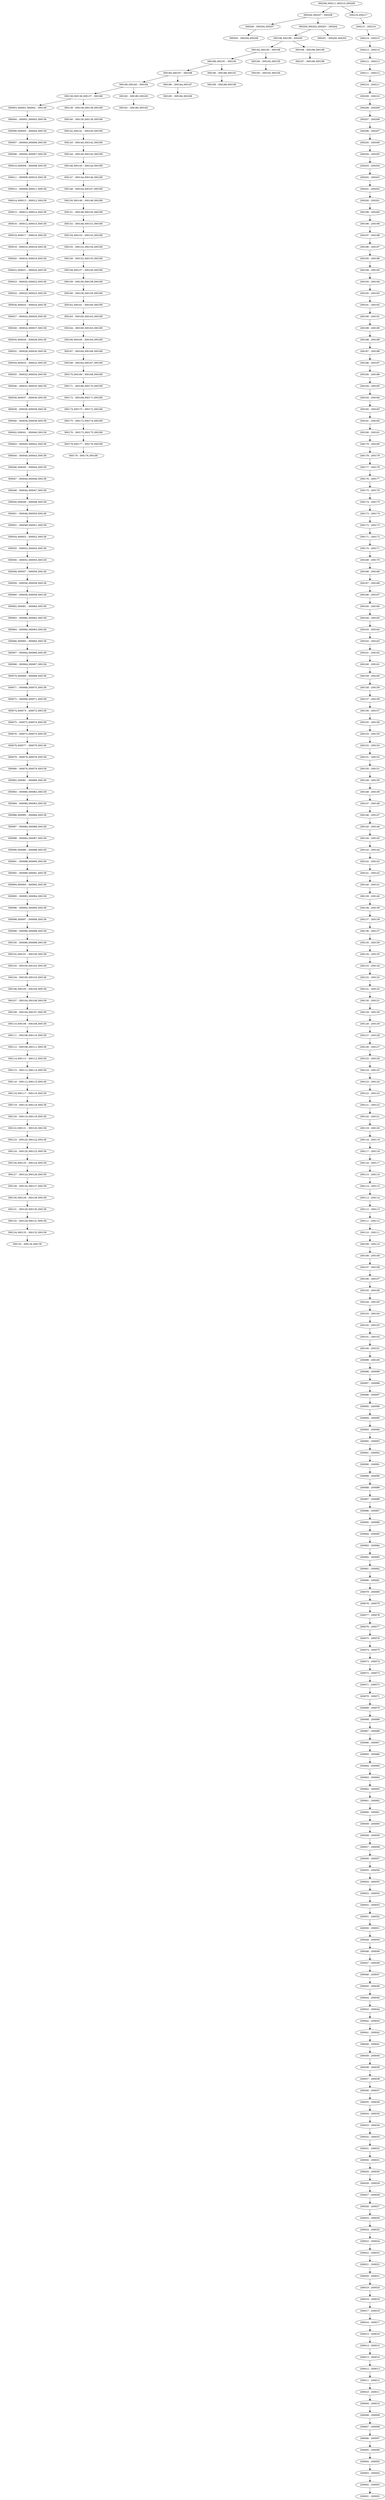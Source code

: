 digraph G{
764[label="300208,300211,300210,300209"];
764->765
765[label="300204,300207 : 300208"];
765->766
766[label="300206 : 300204,300207"];
766->767
767[label="300205 : 300204,300206"];
765->768
768[label="300200,300202,300203 : 300204"];
768->769
769[label="300196,300199 : 300200"];
769->770
770[label="300192,300195 : 300196"];
770->771
771[label="300188,300191 : 300192"];
771->772
772[label="300184,300187 : 300188"];
772->773
773[label="300180,300183 : 300184"];
773->774
774[label="300138,300136,300137 : 300180"];
774->775
775[label="300003,300001,300002 : 300136"];
775->776
776[label="300004 : 300001,300003,300136"];
776->777
777[label="300006,300005 : 300004,300136"];
777->778
778[label="300007 : 300004,300006,300136"];
778->779
779[label="300008 : 300004,300007,300136"];
779->780
780[label="300010,300009 : 300008,300136"];
780->781
781[label="300011 : 300008,300010,300136"];
781->782
782[label="300012 : 300008,300011,300136"];
782->783
783[label="300014,300013 : 300012,300136"];
783->784
784[label="300015 : 300012,300014,300136"];
784->785
785[label="300016 : 300012,300015,300136"];
785->786
786[label="300018,300017 : 300016,300136"];
786->787
787[label="300019 : 300016,300018,300136"];
787->788
788[label="300020 : 300016,300019,300136"];
788->789
789[label="300022,300021 : 300020,300136"];
789->790
790[label="300023 : 300020,300022,300136"];
790->791
791[label="300024 : 300020,300023,300136"];
791->792
792[label="300026,300025 : 300024,300136"];
792->793
793[label="300027 : 300024,300026,300136"];
793->794
794[label="300028 : 300024,300027,300136"];
794->795
795[label="300030,300029 : 300028,300136"];
795->796
796[label="300032 : 300028,300030,300136"];
796->797
797[label="300034,300033 : 300032,300136"];
797->798
798[label="300035 : 300032,300034,300136"];
798->799
799[label="300036 : 300032,300035,300136"];
799->800
800[label="300038,300037 : 300036,300136"];
800->801
801[label="300039 : 300036,300038,300136"];
801->802
802[label="300040 : 300036,300039,300136"];
802->803
803[label="300042,300041 : 300040,300136"];
803->804
804[label="300043 : 300040,300042,300136"];
804->805
805[label="300044 : 300040,300043,300136"];
805->806
806[label="300046,300045 : 300044,300136"];
806->807
807[label="300047 : 300044,300046,300136"];
807->808
808[label="300048 : 300044,300047,300136"];
808->809
809[label="300050,300049 : 300048,300136"];
809->810
810[label="300051 : 300048,300050,300136"];
810->811
811[label="300052 : 300048,300051,300136"];
811->812
812[label="300054,300053 : 300052,300136"];
812->813
813[label="300055 : 300052,300054,300136"];
813->814
814[label="300056 : 300052,300055,300136"];
814->815
815[label="300058,300057 : 300056,300136"];
815->816
816[label="300059 : 300056,300058,300136"];
816->817
817[label="300060 : 300056,300059,300136"];
817->818
818[label="300062,300061 : 300060,300136"];
818->819
819[label="300063 : 300060,300062,300136"];
819->820
820[label="300064 : 300060,300063,300136"];
820->821
821[label="300066,300065 : 300064,300136"];
821->822
822[label="300067 : 300064,300066,300136"];
822->823
823[label="300068 : 300064,300067,300136"];
823->824
824[label="300070,300069 : 300068,300136"];
824->825
825[label="300071 : 300068,300070,300136"];
825->826
826[label="300072 : 300068,300071,300136"];
826->827
827[label="300074,300073 : 300072,300136"];
827->828
828[label="300075 : 300072,300074,300136"];
828->829
829[label="300076 : 300072,300075,300136"];
829->830
830[label="300078,300077 : 300076,300136"];
830->831
831[label="300079 : 300076,300078,300136"];
831->832
832[label="300080 : 300076,300079,300136"];
832->833
833[label="300082,300081 : 300080,300136"];
833->834
834[label="300083 : 300080,300082,300136"];
834->835
835[label="300084 : 300080,300083,300136"];
835->836
836[label="300086,300085 : 300084,300136"];
836->837
837[label="300087 : 300084,300086,300136"];
837->838
838[label="300088 : 300084,300087,300136"];
838->839
839[label="300090,300089 : 300088,300136"];
839->840
840[label="300091 : 300088,300090,300136"];
840->841
841[label="300092 : 300088,300091,300136"];
841->842
842[label="300094,300093 : 300092,300136"];
842->843
843[label="300095 : 300092,300094,300136"];
843->844
844[label="300096 : 300092,300095,300136"];
844->845
845[label="300098,300097 : 300096,300136"];
845->846
846[label="300099 : 300096,300098,300136"];
846->847
847[label="300100 : 300096,300099,300136"];
847->848
848[label="300102,300101 : 300100,300136"];
848->849
849[label="300103 : 300100,300102,300136"];
849->850
850[label="300104 : 300100,300103,300136"];
850->851
851[label="300106,300105 : 300104,300136"];
851->852
852[label="300107 : 300104,300106,300136"];
852->853
853[label="300108 : 300104,300107,300136"];
853->854
854[label="300110,300109 : 300108,300136"];
854->855
855[label="300111 : 300108,300110,300136"];
855->856
856[label="300112 : 300108,300111,300136"];
856->857
857[label="300114,300113 : 300112,300136"];
857->858
858[label="300115 : 300112,300114,300136"];
858->859
859[label="300116 : 300112,300115,300136"];
859->860
860[label="300118,300117 : 300116,300136"];
860->861
861[label="300119 : 300116,300118,300136"];
861->862
862[label="300120 : 300116,300119,300136"];
862->863
863[label="300122,300121 : 300120,300136"];
863->864
864[label="300123 : 300120,300122,300136"];
864->865
865[label="300124 : 300120,300123,300136"];
865->866
866[label="300126,300125 : 300124,300136"];
866->867
867[label="300127 : 300124,300126,300136"];
867->868
868[label="300128 : 300124,300127,300136"];
868->869
869[label="300130,300129 : 300128,300136"];
869->870
870[label="300131 : 300128,300130,300136"];
870->871
871[label="300132 : 300128,300131,300136"];
871->872
872[label="300134,300133 : 300132,300136"];
872->873
873[label="300135 : 300134,300136"];
774->874
874[label="300139 : 300136,300138,300180"];
874->875
875[label="300140 : 300136,300139,300180"];
875->876
876[label="300142,300141 : 300140,300180"];
876->877
877[label="300143 : 300140,300142,300180"];
877->878
878[label="300144 : 300140,300143,300180"];
878->879
879[label="300146,300145 : 300144,300180"];
879->880
880[label="300147 : 300144,300146,300180"];
880->881
881[label="300148 : 300144,300147,300180"];
881->882
882[label="300150,300149 : 300148,300180"];
882->883
883[label="300151 : 300148,300150,300180"];
883->884
884[label="300152 : 300148,300151,300180"];
884->885
885[label="300154,300153 : 300152,300180"];
885->886
886[label="300155 : 300152,300154,300180"];
886->887
887[label="300156 : 300152,300155,300180"];
887->888
888[label="300158,300157 : 300156,300180"];
888->889
889[label="300159 : 300156,300158,300180"];
889->890
890[label="300160 : 300156,300159,300180"];
890->891
891[label="300162,300161 : 300160,300180"];
891->892
892[label="300163 : 300160,300162,300180"];
892->893
893[label="300164 : 300160,300163,300180"];
893->894
894[label="300166,300165 : 300164,300180"];
894->895
895[label="300167 : 300164,300166,300180"];
895->896
896[label="300168 : 300164,300167,300180"];
896->897
897[label="300170,300169 : 300168,300180"];
897->898
898[label="300171 : 300168,300170,300180"];
898->899
899[label="300172 : 300168,300171,300180"];
899->900
900[label="300174,300173 : 300172,300180"];
900->901
901[label="300175 : 300172,300174,300180"];
901->902
902[label="300176 : 300172,300175,300180"];
902->903
903[label="300178,300177 : 300176,300180"];
903->904
904[label="300179 : 300178,300180"];
773->905
905[label="300182 : 300180,300183"];
905->906
906[label="300181 : 300180,300182"];
772->907
907[label="300186 : 300184,300187"];
907->908
908[label="300185 : 300184,300186"];
771->909
909[label="300190 : 300188,300191"];
909->910
910[label="300189 : 300188,300190"];
770->911
911[label="300194 : 300192,300195"];
911->912
912[label="300193 : 300192,300194"];
769->913
913[label="300198 : 300196,300199"];
913->914
914[label="300197 : 300196,300198"];
768->915
915[label="300201 : 300200,300202"];
764->916
916[label="300212 : 300208,300211"];
916[label="200216,200217"];
916->917
917[label="200215 : 200216"];
917->918
918[label="200214 : 200215"];
918->919
919[label="200213 : 200214"];
919->920
920[label="200212 : 200213"];
920->921
921[label="200211 : 200212"];
921->922
922[label="200210 : 200211"];
922->923
923[label="200209 : 200210"];
923->924
924[label="200208 : 200209"];
924->925
925[label="200207 : 200208"];
925->926
926[label="200206 : 200207"];
926->927
927[label="200205 : 200206"];
927->928
928[label="200204 : 200205"];
928->929
929[label="200203 : 200204"];
929->930
930[label="200202 : 200203"];
930->931
931[label="200201 : 200202"];
931->932
932[label="200200 : 200201"];
932->933
933[label="200199 : 200200"];
933->934
934[label="200198 : 200199"];
934->935
935[label="200197 : 200198"];
935->936
936[label="200196 : 200197"];
936->937
937[label="200195 : 200196"];
937->938
938[label="200194 : 200195"];
938->939
939[label="200193 : 200194"];
939->940
940[label="200192 : 200193"];
940->941
941[label="200191 : 200192"];
941->942
942[label="200190 : 200191"];
942->943
943[label="200189 : 200190"];
943->944
944[label="200188 : 200189"];
944->945
945[label="200187 : 200188"];
945->946
946[label="200186 : 200187"];
946->947
947[label="200185 : 200186"];
947->948
948[label="200184 : 200185"];
948->949
949[label="200183 : 200184"];
949->950
950[label="200182 : 200183"];
950->951
951[label="200181 : 200182"];
951->952
952[label="200180 : 200181"];
952->953
953[label="200179 : 200180"];
953->954
954[label="200178 : 200179"];
954->955
955[label="200177 : 200178"];
955->956
956[label="200176 : 200177"];
956->957
957[label="200175 : 200176"];
957->958
958[label="200174 : 200175"];
958->959
959[label="200173 : 200174"];
959->960
960[label="200172 : 200173"];
960->961
961[label="200171 : 200172"];
961->962
962[label="200170 : 200171"];
962->963
963[label="200169 : 200170"];
963->964
964[label="200168 : 200169"];
964->965
965[label="200167 : 200168"];
965->966
966[label="200166 : 200167"];
966->967
967[label="200165 : 200166"];
967->968
968[label="200164 : 200165"];
968->969
969[label="200163 : 200164"];
969->970
970[label="200162 : 200163"];
970->971
971[label="200161 : 200162"];
971->972
972[label="200160 : 200161"];
972->973
973[label="200159 : 200160"];
973->974
974[label="200158 : 200159"];
974->975
975[label="200157 : 200158"];
975->976
976[label="200156 : 200157"];
976->977
977[label="200155 : 200156"];
977->978
978[label="200153 : 200155"];
978->979
979[label="200152 : 200153"];
979->980
980[label="200151 : 200152"];
980->981
981[label="200150 : 200151"];
981->982
982[label="200149 : 200150"];
982->983
983[label="200148 : 200149"];
983->984
984[label="200147 : 200148"];
984->985
985[label="200146 : 200147"];
985->986
986[label="200145 : 200146"];
986->987
987[label="200144 : 200145"];
987->988
988[label="200143 : 200144"];
988->989
989[label="200142 : 200143"];
989->990
990[label="200141 : 200142"];
990->991
991[label="200140 : 200141"];
991->992
992[label="200139 : 200140"];
992->993
993[label="200138 : 200139"];
993->994
994[label="200137 : 200138"];
994->995
995[label="200136 : 200137"];
995->996
996[label="200135 : 200136"];
996->997
997[label="200134 : 200135"];
997->998
998[label="200133 : 200134"];
998->999
999[label="200132 : 200133"];
999->1000
1000[label="200131 : 200132"];
1000->1001
1001[label="200130 : 200131"];
1001->1002
1002[label="200129 : 200130"];
1002->1003
1003[label="200128 : 200129"];
1003->1004
1004[label="200127 : 200128"];
1004->1005
1005[label="200126 : 200127"];
1005->1006
1006[label="200125 : 200126"];
1006->1007
1007[label="200124 : 200125"];
1007->1008
1008[label="200123 : 200124"];
1008->1009
1009[label="200122 : 200123"];
1009->1010
1010[label="200121 : 200122"];
1010->1011
1011[label="200120 : 200121"];
1011->1012
1012[label="200119 : 200120"];
1012->1013
1013[label="200118 : 200119"];
1013->1014
1014[label="200117 : 200118"];
1014->1015
1015[label="200116 : 200117"];
1015->1016
1016[label="200115 : 200116"];
1016->1017
1017[label="200114 : 200115"];
1017->1018
1018[label="200113 : 200114"];
1018->1019
1019[label="200112 : 200113"];
1019->1020
1020[label="200111 : 200112"];
1020->1021
1021[label="200110 : 200111"];
1021->1022
1022[label="200109 : 200110"];
1022->1023
1023[label="200108 : 200109"];
1023->1024
1024[label="200107 : 200108"];
1024->1025
1025[label="200106 : 200107"];
1025->1026
1026[label="200105 : 200106"];
1026->1027
1027[label="200104 : 200105"];
1027->1028
1028[label="200103 : 200104"];
1028->1029
1029[label="200102 : 200103"];
1029->1030
1030[label="200101 : 200102"];
1030->1031
1031[label="200100 : 200101"];
1031->1032
1032[label="200099 : 200100"];
1032->1033
1033[label="200098 : 200099"];
1033->1034
1034[label="200097 : 200098"];
1034->1035
1035[label="200096 : 200097"];
1035->1036
1036[label="200095 : 200096"];
1036->1037
1037[label="200094 : 200095"];
1037->1038
1038[label="200093 : 200094"];
1038->1039
1039[label="200092 : 200093"];
1039->1040
1040[label="200091 : 200092"];
1040->1041
1041[label="200090 : 200091"];
1041->1042
1042[label="200089 : 200090"];
1042->1043
1043[label="200088 : 200089"];
1043->1044
1044[label="200087 : 200088"];
1044->1045
1045[label="200086 : 200087"];
1045->1046
1046[label="200085 : 200086"];
1046->1047
1047[label="200084 : 200085"];
1047->1048
1048[label="200083 : 200084"];
1048->1049
1049[label="200082 : 200083"];
1049->1050
1050[label="200081 : 200082"];
1050->1051
1051[label="200080 : 200081"];
1051->1052
1052[label="200079 : 200080"];
1052->1053
1053[label="200078 : 200079"];
1053->1054
1054[label="200077 : 200078"];
1054->1055
1055[label="200076 : 200077"];
1055->1056
1056[label="200075 : 200076"];
1056->1057
1057[label="200074 : 200075"];
1057->1058
1058[label="200073 : 200074"];
1058->1059
1059[label="200072 : 200073"];
1059->1060
1060[label="200071 : 200072"];
1060->1061
1061[label="200070 : 200071"];
1061->1062
1062[label="200069 : 200070"];
1062->1063
1063[label="200068 : 200069"];
1063->1064
1064[label="200067 : 200068"];
1064->1065
1065[label="200066 : 200067"];
1065->1066
1066[label="200065 : 200066"];
1066->1067
1067[label="200064 : 200065"];
1067->1068
1068[label="200063 : 200064"];
1068->1069
1069[label="200062 : 200063"];
1069->1070
1070[label="200061 : 200062"];
1070->1071
1071[label="200060 : 200061"];
1071->1072
1072[label="200059 : 200060"];
1072->1073
1073[label="200058 : 200059"];
1073->1074
1074[label="200057 : 200058"];
1074->1075
1075[label="200056 : 200057"];
1075->1076
1076[label="200055 : 200056"];
1076->1077
1077[label="200054 : 200055"];
1077->1078
1078[label="200053 : 200054"];
1078->1079
1079[label="200052 : 200053"];
1079->1080
1080[label="200051 : 200052"];
1080->1081
1081[label="200050 : 200051"];
1081->1082
1082[label="200049 : 200050"];
1082->1083
1083[label="200048 : 200049"];
1083->1084
1084[label="200047 : 200048"];
1084->1085
1085[label="200046 : 200047"];
1085->1086
1086[label="200045 : 200046"];
1086->1087
1087[label="200044 : 200045"];
1087->1088
1088[label="200043 : 200044"];
1088->1089
1089[label="200042 : 200043"];
1089->1090
1090[label="200041 : 200042"];
1090->1091
1091[label="200040 : 200041"];
1091->1092
1092[label="200039 : 200040"];
1092->1093
1093[label="200038 : 200039"];
1093->1094
1094[label="200037 : 200038"];
1094->1095
1095[label="200036 : 200037"];
1095->1096
1096[label="200035 : 200036"];
1096->1097
1097[label="200034 : 200035"];
1097->1098
1098[label="200033 : 200034"];
1098->1099
1099[label="200032 : 200033"];
1099->1100
1100[label="200031 : 200032"];
1100->1101
1101[label="200030 : 200031"];
1101->1102
1102[label="200029 : 200030"];
1102->1103
1103[label="200028 : 200029"];
1103->1104
1104[label="200027 : 200028"];
1104->1105
1105[label="200026 : 200027"];
1105->1106
1106[label="200025 : 200026"];
1106->1107
1107[label="200024 : 200025"];
1107->1108
1108[label="200023 : 200024"];
1108->1109
1109[label="200022 : 200023"];
1109->1110
1110[label="200021 : 200022"];
1110->1111
1111[label="200020 : 200021"];
1111->1112
1112[label="200019 : 200020"];
1112->1113
1113[label="200018 : 200019"];
1113->1114
1114[label="200017 : 200018"];
1114->1115
1115[label="200016 : 200017"];
1115->1116
1116[label="200015 : 200016"];
1116->1117
1117[label="200014 : 200015"];
1117->1118
1118[label="200013 : 200014"];
1118->1119
1119[label="200012 : 200013"];
1119->1120
1120[label="200011 : 200012"];
1120->1121
1121[label="200010 : 200011"];
1121->1122
1122[label="200009 : 200010"];
1122->1123
1123[label="200008 : 200009"];
1123->1124
1124[label="200007 : 200008"];
1124->1125
1125[label="200006 : 200007"];
1125->1126
1126[label="200005 : 200006"];
1126->1127
1127[label="200004 : 200005"];
1127->1128
1128[label="200003 : 200004"];
1128->1129
1129[label="200002 : 200003"];
1129->1130
1130[label="200001 : 200002"];
}